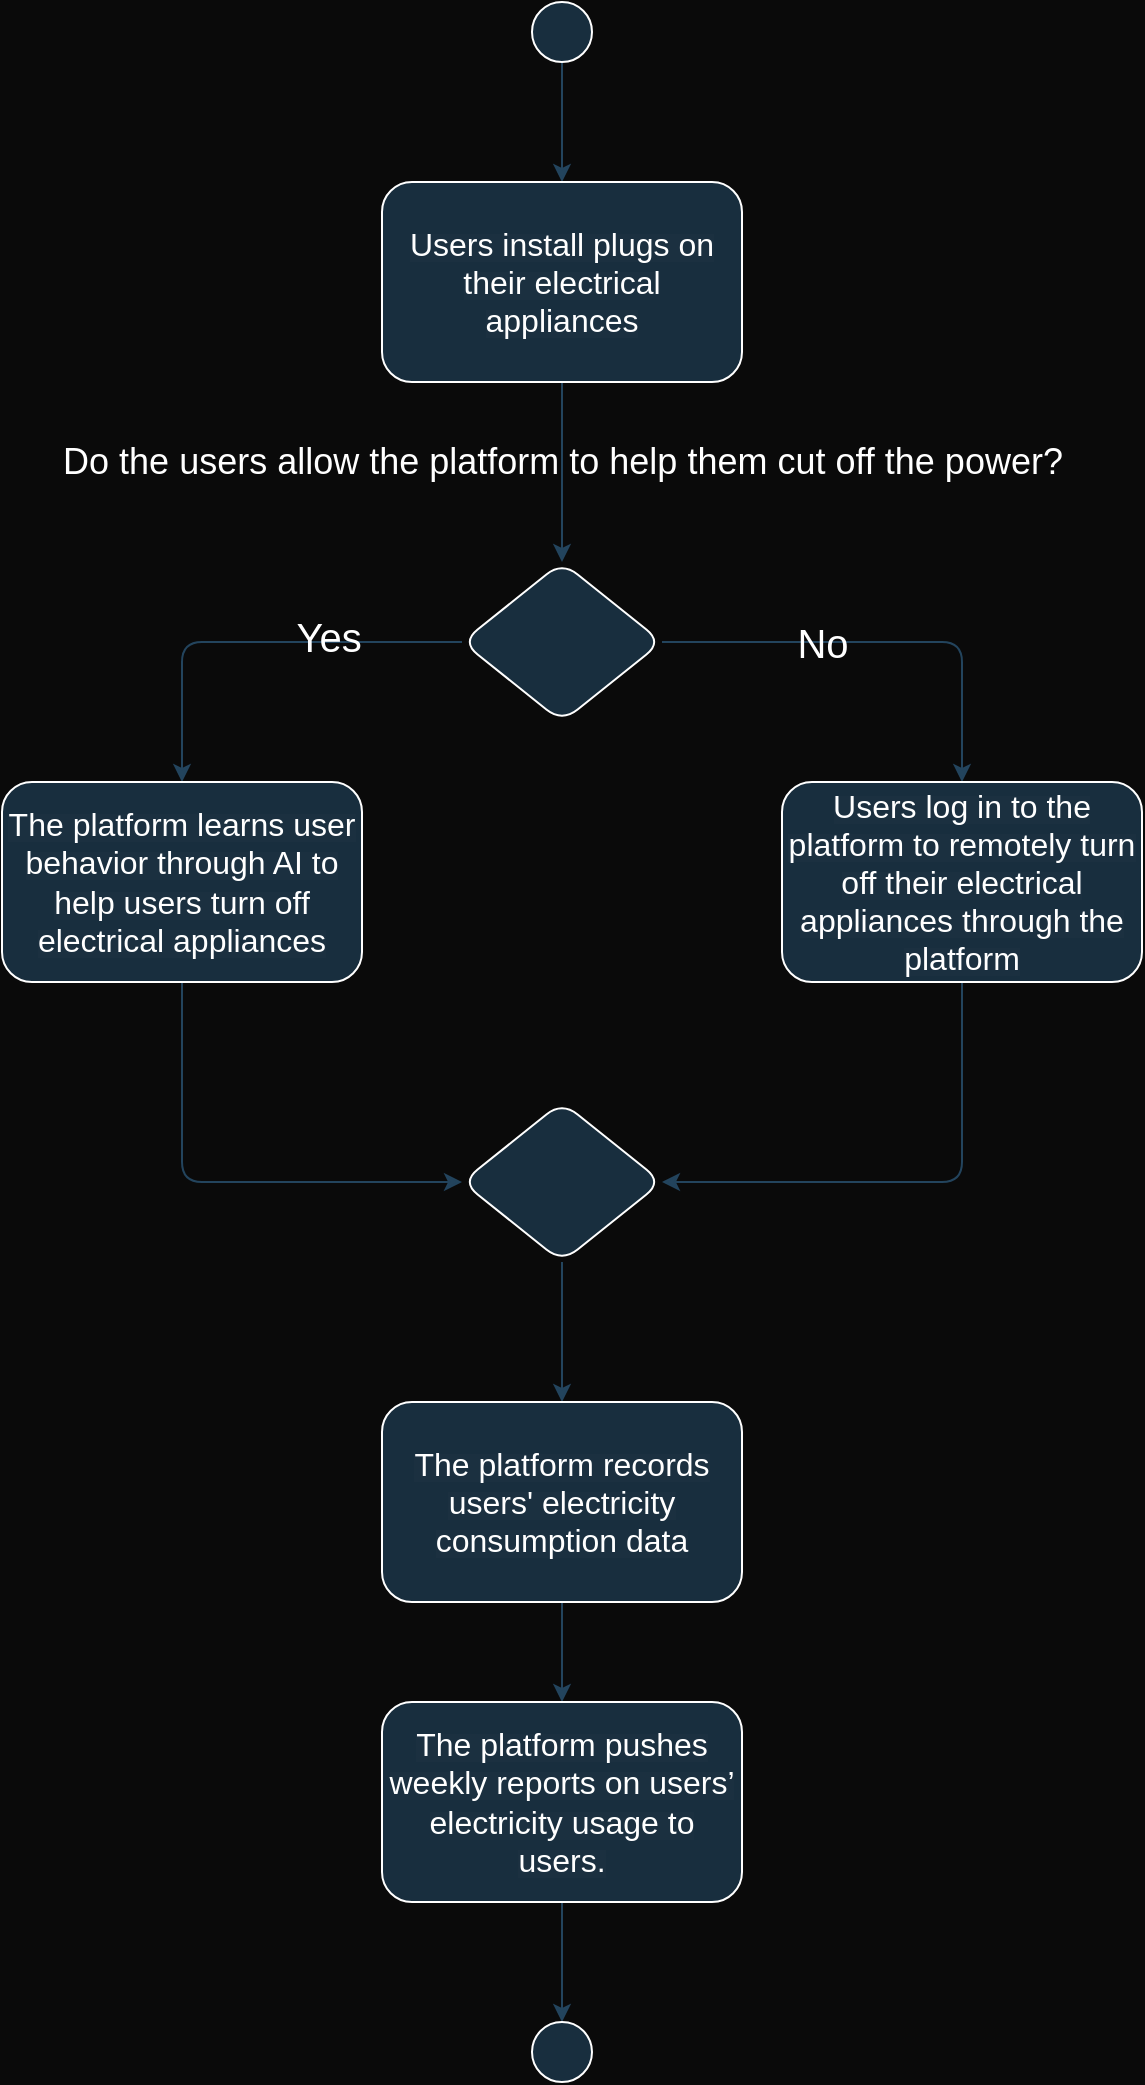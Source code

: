 <mxfile version="24.7.14">
  <diagram id="C5RBs43oDa-KdzZeNtuy" name="Page-1">
    <mxGraphModel dx="1562" dy="938" grid="1" gridSize="10" guides="1" tooltips="1" connect="1" arrows="1" fold="1" page="1" pageScale="1" pageWidth="827" pageHeight="1169" background="#0A0A0A" math="0" shadow="0">
      <root>
        <mxCell id="WIyWlLk6GJQsqaUBKTNV-0" />
        <mxCell id="WIyWlLk6GJQsqaUBKTNV-1" parent="WIyWlLk6GJQsqaUBKTNV-0" />
        <mxCell id="e4ALOp_Q2JU70yxMj8lW-4" value="" style="edgeStyle=orthogonalEdgeStyle;rounded=1;orthogonalLoop=1;jettySize=auto;html=1;labelBackgroundColor=none;fontColor=default;strokeColor=#23445D;" parent="WIyWlLk6GJQsqaUBKTNV-1" source="e4ALOp_Q2JU70yxMj8lW-0" target="e4ALOp_Q2JU70yxMj8lW-1" edge="1">
          <mxGeometry relative="1" as="geometry" />
        </mxCell>
        <mxCell id="e4ALOp_Q2JU70yxMj8lW-0" value="" style="ellipse;whiteSpace=wrap;html=1;aspect=fixed;labelBackgroundColor=none;fillColor=#182E3E;strokeColor=#FFFFFF;fontColor=#FFFFFF;rounded=1;" parent="WIyWlLk6GJQsqaUBKTNV-1" vertex="1">
          <mxGeometry x="625" y="110" width="30" height="30" as="geometry" />
        </mxCell>
        <mxCell id="e4ALOp_Q2JU70yxMj8lW-6" value="" style="edgeStyle=orthogonalEdgeStyle;rounded=1;orthogonalLoop=1;jettySize=auto;html=1;labelBackgroundColor=none;fontColor=default;strokeColor=#23445D;" parent="WIyWlLk6GJQsqaUBKTNV-1" source="e4ALOp_Q2JU70yxMj8lW-1" target="e4ALOp_Q2JU70yxMj8lW-5" edge="1">
          <mxGeometry relative="1" as="geometry" />
        </mxCell>
        <mxCell id="e4ALOp_Q2JU70yxMj8lW-7" value="&lt;h2&gt;&lt;span style=&quot;font-weight: normal;&quot;&gt;&lt;font style=&quot;font-size: 18px;&quot;&gt;Do the users allow the platform to help them cut off the power?&lt;/font&gt;&lt;/span&gt;&lt;/h2&gt;" style="edgeLabel;html=1;align=center;verticalAlign=middle;resizable=0;points=[];labelBackgroundColor=none;fontColor=#FFFFFF;rounded=1;" parent="e4ALOp_Q2JU70yxMj8lW-6" vertex="1" connectable="0">
          <mxGeometry x="-0.471" relative="1" as="geometry">
            <mxPoint y="16" as="offset" />
          </mxGeometry>
        </mxCell>
        <mxCell id="e4ALOp_Q2JU70yxMj8lW-1" value="&lt;span style=&quot;font-family: &amp;quot;Microsoft YaHei&amp;quot;, 微软雅黑, Arial; background-color: rgba(255, 255, 255, 0.01);&quot;&gt;&lt;font style=&quot;font-size: 16px;&quot;&gt;Users install plugs on their electrical appliances&lt;/font&gt;&lt;/span&gt;" style="rounded=1;whiteSpace=wrap;html=1;fontSize=12;glass=0;strokeWidth=1;shadow=0;labelBackgroundColor=none;fillColor=#182E3E;strokeColor=#FFFFFF;fontColor=#FFFFFF;" parent="WIyWlLk6GJQsqaUBKTNV-1" vertex="1">
          <mxGeometry x="550" y="200" width="180" height="100" as="geometry" />
        </mxCell>
        <mxCell id="e4ALOp_Q2JU70yxMj8lW-10" style="edgeStyle=orthogonalEdgeStyle;rounded=1;orthogonalLoop=1;jettySize=auto;html=1;exitX=0;exitY=0.5;exitDx=0;exitDy=0;labelBackgroundColor=none;fontColor=default;strokeColor=#23445D;" parent="WIyWlLk6GJQsqaUBKTNV-1" source="e4ALOp_Q2JU70yxMj8lW-5" target="e4ALOp_Q2JU70yxMj8lW-8" edge="1">
          <mxGeometry relative="1" as="geometry" />
        </mxCell>
        <mxCell id="e4ALOp_Q2JU70yxMj8lW-11" value="Yes" style="edgeLabel;html=1;align=center;verticalAlign=middle;resizable=0;points=[];labelBackgroundColor=none;fontColor=#FFFFFF;rounded=1;fontSize=20;" parent="e4ALOp_Q2JU70yxMj8lW-10" vertex="1" connectable="0">
          <mxGeometry x="-0.36" y="-3" relative="1" as="geometry">
            <mxPoint as="offset" />
          </mxGeometry>
        </mxCell>
        <mxCell id="e4ALOp_Q2JU70yxMj8lW-12" style="edgeStyle=orthogonalEdgeStyle;rounded=1;orthogonalLoop=1;jettySize=auto;html=1;exitX=1;exitY=0.5;exitDx=0;exitDy=0;labelBackgroundColor=none;fontColor=default;strokeColor=#23445D;" parent="WIyWlLk6GJQsqaUBKTNV-1" source="e4ALOp_Q2JU70yxMj8lW-5" target="e4ALOp_Q2JU70yxMj8lW-9" edge="1">
          <mxGeometry relative="1" as="geometry" />
        </mxCell>
        <mxCell id="e4ALOp_Q2JU70yxMj8lW-13" value="No" style="edgeLabel;html=1;align=center;verticalAlign=middle;resizable=0;points=[];labelBackgroundColor=none;fontColor=#FFFFFF;rounded=1;fontSize=20;" parent="e4ALOp_Q2JU70yxMj8lW-12" vertex="1" connectable="0">
          <mxGeometry x="-0.311" y="-1" relative="1" as="geometry">
            <mxPoint x="4" y="-1" as="offset" />
          </mxGeometry>
        </mxCell>
        <mxCell id="e4ALOp_Q2JU70yxMj8lW-5" value="" style="rhombus;whiteSpace=wrap;html=1;shadow=0;fontFamily=Helvetica;fontSize=12;align=center;strokeWidth=1;spacing=6;spacingTop=-4;labelBackgroundColor=none;fillColor=#182E3E;strokeColor=#FFFFFF;fontColor=#FFFFFF;rounded=1;" parent="WIyWlLk6GJQsqaUBKTNV-1" vertex="1">
          <mxGeometry x="590" y="390" width="100" height="80" as="geometry" />
        </mxCell>
        <mxCell id="e4ALOp_Q2JU70yxMj8lW-15" style="edgeStyle=orthogonalEdgeStyle;rounded=1;orthogonalLoop=1;jettySize=auto;html=1;exitX=0.5;exitY=1;exitDx=0;exitDy=0;entryX=0;entryY=0.5;entryDx=0;entryDy=0;labelBackgroundColor=none;fontColor=default;strokeColor=#23445D;" parent="WIyWlLk6GJQsqaUBKTNV-1" source="e4ALOp_Q2JU70yxMj8lW-8" target="e4ALOp_Q2JU70yxMj8lW-14" edge="1">
          <mxGeometry relative="1" as="geometry" />
        </mxCell>
        <mxCell id="e4ALOp_Q2JU70yxMj8lW-8" value="&lt;span style=&quot;font-family: &amp;quot;Microsoft YaHei&amp;quot;, 微软雅黑, Arial; background-color: rgba(255, 255, 255, 0.01);&quot;&gt;&lt;font style=&quot;font-size: 16px;&quot;&gt;The platform learns user behavior through AI to help users turn off electrical appliances&lt;/font&gt;&lt;/span&gt;" style="rounded=1;whiteSpace=wrap;html=1;fontSize=12;glass=0;strokeWidth=1;shadow=0;labelBackgroundColor=none;fillColor=#182E3E;strokeColor=#FFFFFF;fontColor=#FFFFFF;" parent="WIyWlLk6GJQsqaUBKTNV-1" vertex="1">
          <mxGeometry x="360" y="500" width="180" height="100" as="geometry" />
        </mxCell>
        <mxCell id="e4ALOp_Q2JU70yxMj8lW-16" style="edgeStyle=orthogonalEdgeStyle;rounded=1;orthogonalLoop=1;jettySize=auto;html=1;exitX=0.5;exitY=1;exitDx=0;exitDy=0;entryX=1;entryY=0.5;entryDx=0;entryDy=0;labelBackgroundColor=none;fontColor=default;strokeColor=#23445D;" parent="WIyWlLk6GJQsqaUBKTNV-1" source="e4ALOp_Q2JU70yxMj8lW-9" target="e4ALOp_Q2JU70yxMj8lW-14" edge="1">
          <mxGeometry relative="1" as="geometry" />
        </mxCell>
        <mxCell id="e4ALOp_Q2JU70yxMj8lW-9" value="&lt;span style=&quot;font-family: &amp;quot;Microsoft YaHei&amp;quot;, 微软雅黑, Arial; background-color: rgba(255, 255, 255, 0.01);&quot;&gt;&lt;font style=&quot;font-size: 16px;&quot;&gt;Users log in to the platform to remotely turn off their electrical appliances through the platform&lt;/font&gt;&lt;/span&gt;" style="rounded=1;whiteSpace=wrap;html=1;fontSize=12;glass=0;strokeWidth=1;shadow=0;labelBackgroundColor=none;fillColor=#182E3E;strokeColor=#FFFFFF;fontColor=#FFFFFF;" parent="WIyWlLk6GJQsqaUBKTNV-1" vertex="1">
          <mxGeometry x="750" y="500" width="180" height="100" as="geometry" />
        </mxCell>
        <mxCell id="e4ALOp_Q2JU70yxMj8lW-19" value="" style="edgeStyle=orthogonalEdgeStyle;rounded=1;orthogonalLoop=1;jettySize=auto;html=1;labelBackgroundColor=none;fontColor=default;strokeColor=#23445D;" parent="WIyWlLk6GJQsqaUBKTNV-1" source="e4ALOp_Q2JU70yxMj8lW-14" target="e4ALOp_Q2JU70yxMj8lW-17" edge="1">
          <mxGeometry relative="1" as="geometry" />
        </mxCell>
        <mxCell id="e4ALOp_Q2JU70yxMj8lW-14" value="" style="rhombus;whiteSpace=wrap;html=1;shadow=0;fontFamily=Helvetica;fontSize=12;align=center;strokeWidth=1;spacing=6;spacingTop=-4;labelBackgroundColor=none;fillColor=#182E3E;strokeColor=#FFFFFF;fontColor=#FFFFFF;rounded=1;" parent="WIyWlLk6GJQsqaUBKTNV-1" vertex="1">
          <mxGeometry x="590" y="660" width="100" height="80" as="geometry" />
        </mxCell>
        <mxCell id="e4ALOp_Q2JU70yxMj8lW-20" value="" style="edgeStyle=orthogonalEdgeStyle;rounded=1;orthogonalLoop=1;jettySize=auto;html=1;labelBackgroundColor=none;fontColor=default;strokeColor=#23445D;" parent="WIyWlLk6GJQsqaUBKTNV-1" source="e4ALOp_Q2JU70yxMj8lW-17" target="e4ALOp_Q2JU70yxMj8lW-18" edge="1">
          <mxGeometry relative="1" as="geometry" />
        </mxCell>
        <mxCell id="e4ALOp_Q2JU70yxMj8lW-17" value="&lt;span style=&quot;font-family: &amp;quot;Microsoft YaHei&amp;quot;, 微软雅黑, Arial; background-color: rgba(255, 255, 255, 0.01);&quot;&gt;&lt;font style=&quot;font-size: 16px;&quot;&gt;The platform records users&#39; electricity consumption data&lt;/font&gt;&lt;/span&gt;" style="rounded=1;whiteSpace=wrap;html=1;fontSize=12;glass=0;strokeWidth=1;shadow=0;labelBackgroundColor=none;fillColor=#182E3E;strokeColor=#FFFFFF;fontColor=#FFFFFF;" parent="WIyWlLk6GJQsqaUBKTNV-1" vertex="1">
          <mxGeometry x="550" y="810" width="180" height="100" as="geometry" />
        </mxCell>
        <mxCell id="e4ALOp_Q2JU70yxMj8lW-22" value="" style="edgeStyle=orthogonalEdgeStyle;rounded=1;orthogonalLoop=1;jettySize=auto;html=1;labelBackgroundColor=none;fontColor=default;strokeColor=#23445D;" parent="WIyWlLk6GJQsqaUBKTNV-1" source="e4ALOp_Q2JU70yxMj8lW-18" target="e4ALOp_Q2JU70yxMj8lW-21" edge="1">
          <mxGeometry relative="1" as="geometry" />
        </mxCell>
        <mxCell id="e4ALOp_Q2JU70yxMj8lW-18" value="&lt;span style=&quot;font-family: &amp;quot;Microsoft YaHei&amp;quot;, 微软雅黑, Arial; background-color: rgba(255, 255, 255, 0.01);&quot;&gt;&lt;font style=&quot;font-size: 16px;&quot;&gt;The platform pushes weekly reports on users’ electricity usage to users.&lt;/font&gt;&lt;/span&gt;" style="rounded=1;whiteSpace=wrap;html=1;fontSize=12;glass=0;strokeWidth=1;shadow=0;labelBackgroundColor=none;fillColor=#182E3E;strokeColor=#FFFFFF;fontColor=#FFFFFF;" parent="WIyWlLk6GJQsqaUBKTNV-1" vertex="1">
          <mxGeometry x="550" y="960" width="180" height="100" as="geometry" />
        </mxCell>
        <mxCell id="e4ALOp_Q2JU70yxMj8lW-21" value="" style="ellipse;whiteSpace=wrap;html=1;aspect=fixed;labelBackgroundColor=none;fillColor=#182E3E;strokeColor=#FFFFFF;fontColor=#FFFFFF;rounded=1;" parent="WIyWlLk6GJQsqaUBKTNV-1" vertex="1">
          <mxGeometry x="625" y="1120" width="30" height="30" as="geometry" />
        </mxCell>
      </root>
    </mxGraphModel>
  </diagram>
</mxfile>
